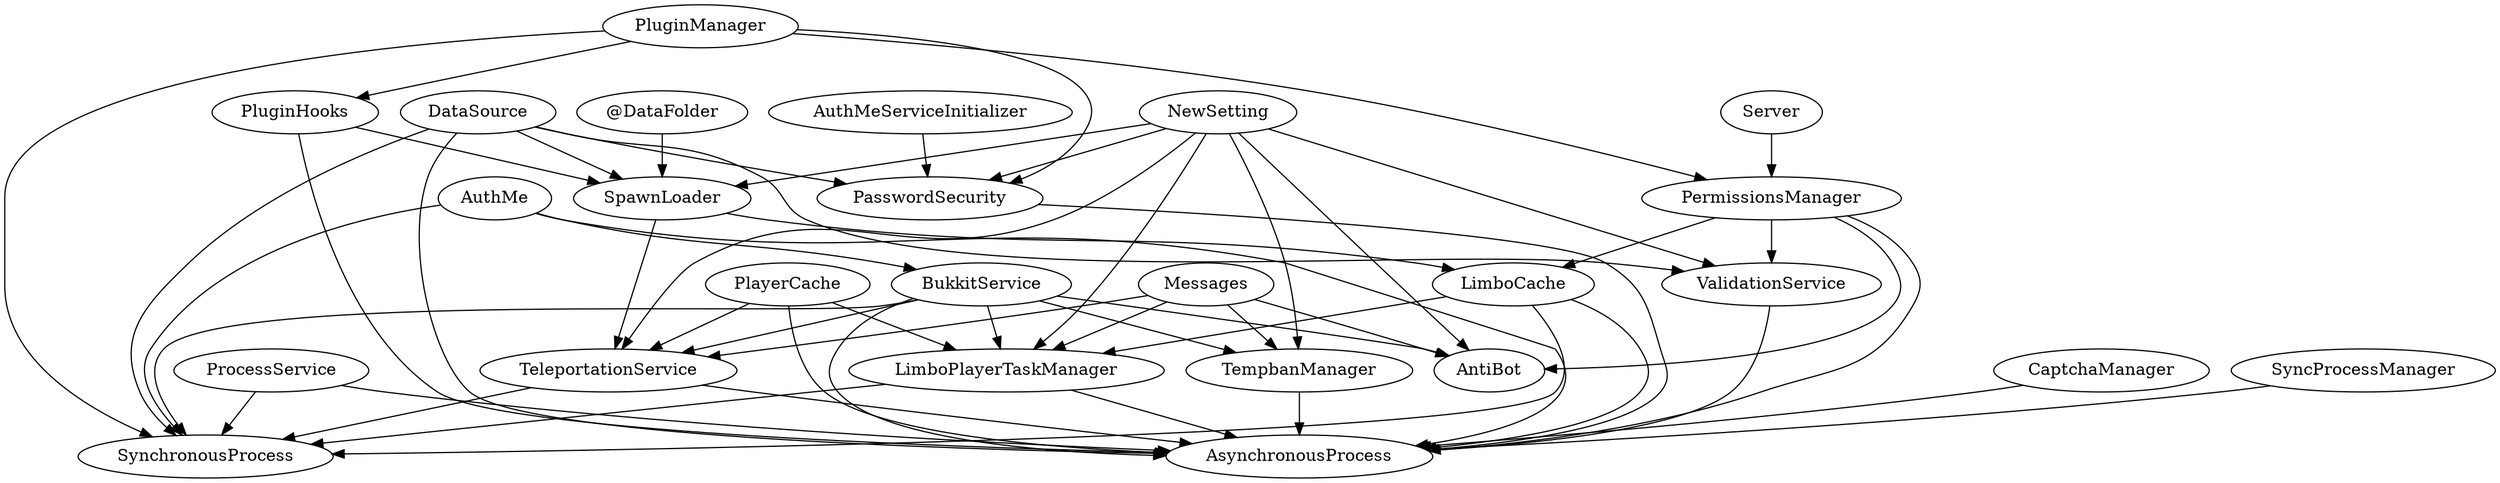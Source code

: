 digraph G {

	"PermissionsManager" -> "ValidationService";
	"NewSetting" -> "ValidationService";
	"DataSource" -> "ValidationService";
	"BukkitService" -> "AntiBot";
	"PermissionsManager" -> "AntiBot";
	"NewSetting" -> "AntiBot";
	"Messages" -> "AntiBot";
	"BukkitService" -> "TeleportationService";
	"PlayerCache" -> "TeleportationService";
	"NewSetting" -> "TeleportationService";
	"Messages" -> "TeleportationService";
	"SpawnLoader" -> "TeleportationService";
	"BukkitService" -> "SynchronousProcess";
	"PluginManager" -> "SynchronousProcess";
	"AuthMe" -> "SynchronousProcess";
	"TeleportationService" -> "SynchronousProcess";
	"LimboPlayerTaskManager" -> "SynchronousProcess";
	"ProcessService" -> "SynchronousProcess";
	"LimboCache" -> "SynchronousProcess";
	"DataSource" -> "SynchronousProcess";
	"BukkitService" -> "TempbanManager";
	"Messages" -> "TempbanManager";
	"NewSetting" -> "TempbanManager";
	"BukkitService" -> "LimboPlayerTaskManager";
	"PlayerCache" -> "LimboPlayerTaskManager";
	"Messages" -> "LimboPlayerTaskManager";
	"NewSetting" -> "LimboPlayerTaskManager";
	"LimboCache" -> "LimboPlayerTaskManager";
	"PluginManager" -> "PasswordSecurity";
	"AuthMeServiceInitializer" -> "PasswordSecurity";
	"NewSetting" -> "PasswordSecurity";
	"DataSource" -> "PasswordSecurity";
	"PluginManager" -> "PluginHooks";
	"Server" -> "PermissionsManager";
	"PluginManager" -> "PermissionsManager";
	"PermissionsManager" -> "LimboCache";
	"SpawnLoader" -> "LimboCache";
	"@DataFolder" -> "SpawnLoader";
	"NewSetting" -> "SpawnLoader";
	"PluginHooks" -> "SpawnLoader";
	"DataSource" -> "SpawnLoader";
	"BukkitService" -> "AsynchronousProcess";
	"CaptchaManager" -> "AsynchronousProcess";
	"SyncProcessManager" -> "AsynchronousProcess";
	"TempbanManager" -> "AsynchronousProcess";
	"PlayerCache" -> "AsynchronousProcess";
	"PasswordSecurity" -> "AsynchronousProcess";
	"LimboCache" -> "AsynchronousProcess";
	"DataSource" -> "AsynchronousProcess";
	"AuthMe" -> "AsynchronousProcess";
	"TeleportationService" -> "AsynchronousProcess";
	"LimboPlayerTaskManager" -> "AsynchronousProcess";
	"PermissionsManager" -> "AsynchronousProcess";
	"ValidationService" -> "AsynchronousProcess";
	"ProcessService" -> "AsynchronousProcess";
	"PluginHooks" -> "AsynchronousProcess";
	"AuthMe" -> "BukkitService";
}